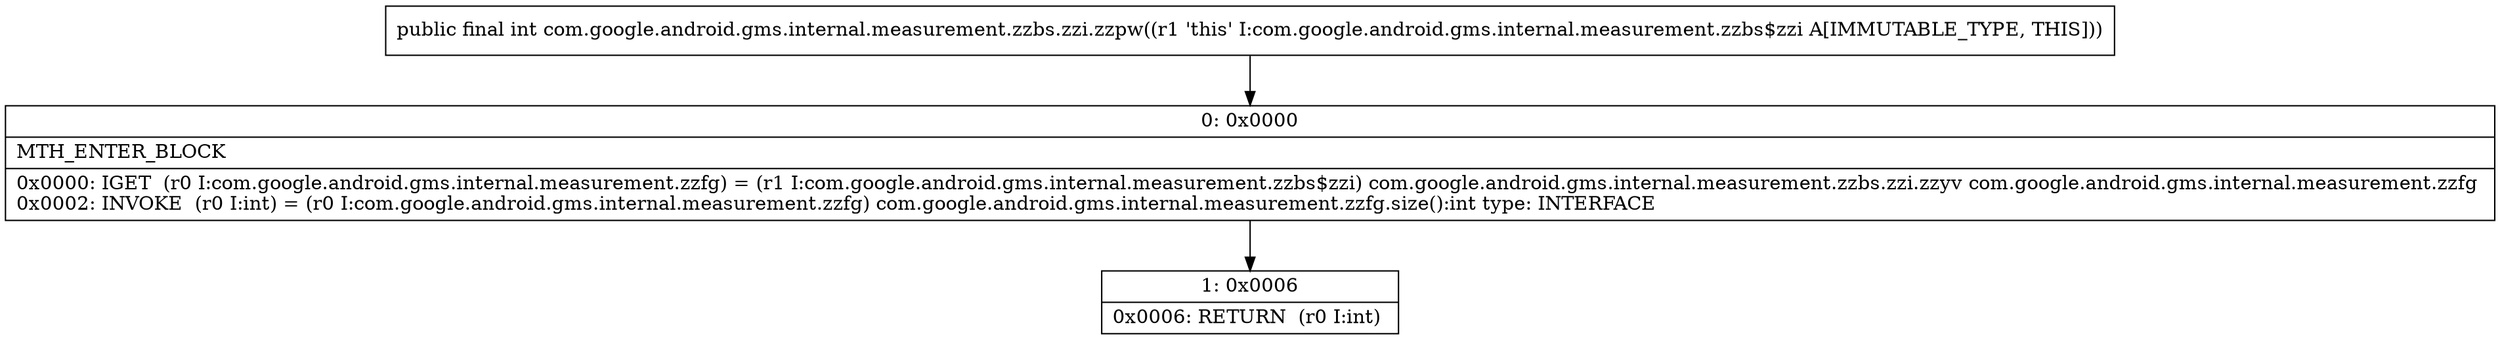 digraph "CFG forcom.google.android.gms.internal.measurement.zzbs.zzi.zzpw()I" {
Node_0 [shape=record,label="{0\:\ 0x0000|MTH_ENTER_BLOCK\l|0x0000: IGET  (r0 I:com.google.android.gms.internal.measurement.zzfg) = (r1 I:com.google.android.gms.internal.measurement.zzbs$zzi) com.google.android.gms.internal.measurement.zzbs.zzi.zzyv com.google.android.gms.internal.measurement.zzfg \l0x0002: INVOKE  (r0 I:int) = (r0 I:com.google.android.gms.internal.measurement.zzfg) com.google.android.gms.internal.measurement.zzfg.size():int type: INTERFACE \l}"];
Node_1 [shape=record,label="{1\:\ 0x0006|0x0006: RETURN  (r0 I:int) \l}"];
MethodNode[shape=record,label="{public final int com.google.android.gms.internal.measurement.zzbs.zzi.zzpw((r1 'this' I:com.google.android.gms.internal.measurement.zzbs$zzi A[IMMUTABLE_TYPE, THIS])) }"];
MethodNode -> Node_0;
Node_0 -> Node_1;
}

